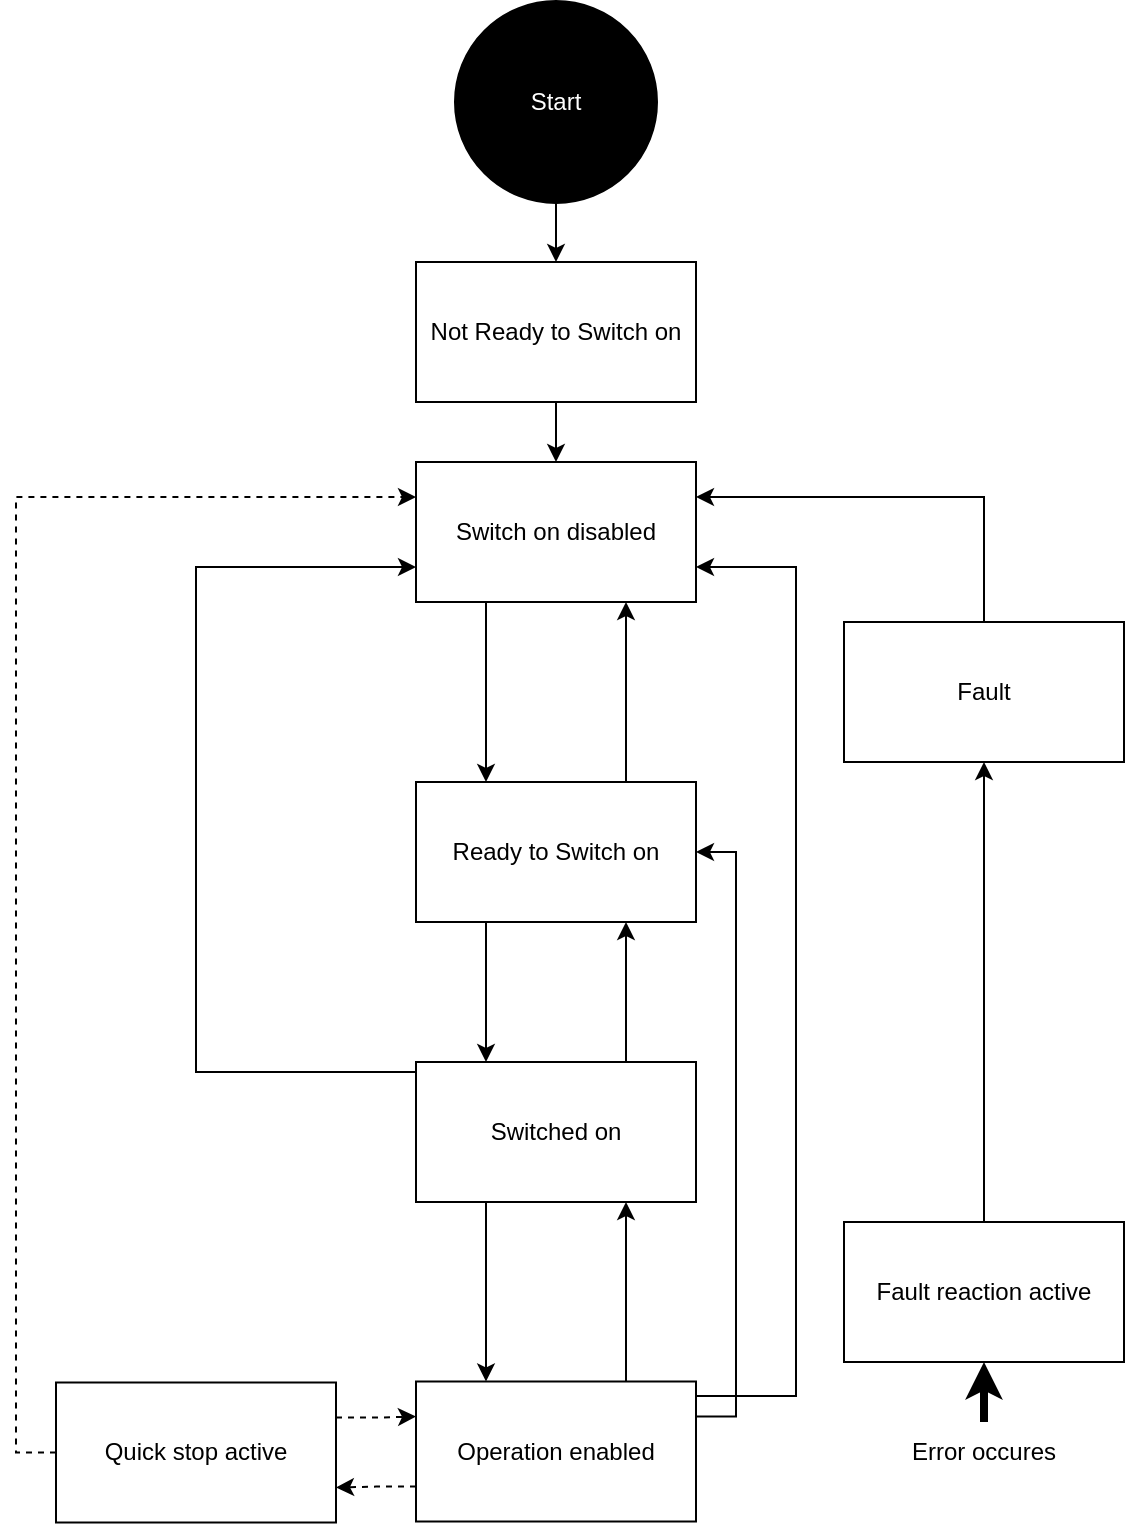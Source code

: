 <mxfile version="20.5.3" type="github"><diagram id="FQeliGEMJfwoeqqBBFam" name="페이지-1"><mxGraphModel dx="611" dy="736" grid="1" gridSize="10" guides="1" tooltips="1" connect="1" arrows="1" fold="1" page="1" pageScale="1" pageWidth="827" pageHeight="1169" math="0" shadow="0"><root><mxCell id="0"/><mxCell id="1" parent="0"/><mxCell id="rjUT9uJU2P-9J40SehhA-22" style="edgeStyle=orthogonalEdgeStyle;rounded=0;orthogonalLoop=1;jettySize=auto;html=1;exitX=0.5;exitY=1;exitDx=0;exitDy=0;exitPerimeter=0;entryX=0.5;entryY=0;entryDx=0;entryDy=0;" edge="1" parent="1" source="rjUT9uJU2P-9J40SehhA-1" target="rjUT9uJU2P-9J40SehhA-2"><mxGeometry relative="1" as="geometry"/></mxCell><mxCell id="rjUT9uJU2P-9J40SehhA-1" value="Start" style="strokeWidth=2;html=1;shape=mxgraph.flowchart.start_2;whiteSpace=wrap;fillColor=#000000;fontColor=#FFFFFF;" vertex="1" parent="1"><mxGeometry x="280" y="50" width="100" height="100" as="geometry"/></mxCell><mxCell id="rjUT9uJU2P-9J40SehhA-23" style="edgeStyle=orthogonalEdgeStyle;rounded=0;orthogonalLoop=1;jettySize=auto;html=1;exitX=0.5;exitY=1;exitDx=0;exitDy=0;entryX=0.5;entryY=0;entryDx=0;entryDy=0;" edge="1" parent="1" source="rjUT9uJU2P-9J40SehhA-2" target="rjUT9uJU2P-9J40SehhA-4"><mxGeometry relative="1" as="geometry"/></mxCell><mxCell id="rjUT9uJU2P-9J40SehhA-2" value="Not Ready to Switch on" style="rounded=0;whiteSpace=wrap;html=1;aspect=fixed;" vertex="1" parent="1"><mxGeometry x="260" y="180" width="140" height="70" as="geometry"/></mxCell><mxCell id="rjUT9uJU2P-9J40SehhA-15" style="edgeStyle=orthogonalEdgeStyle;rounded=0;orthogonalLoop=1;jettySize=auto;html=1;exitX=0.25;exitY=1;exitDx=0;exitDy=0;entryX=0.25;entryY=0;entryDx=0;entryDy=0;" edge="1" parent="1" source="rjUT9uJU2P-9J40SehhA-4" target="rjUT9uJU2P-9J40SehhA-6"><mxGeometry relative="1" as="geometry"/></mxCell><mxCell id="rjUT9uJU2P-9J40SehhA-4" value="Switch on disabled" style="rounded=0;whiteSpace=wrap;html=1;aspect=fixed;" vertex="1" parent="1"><mxGeometry x="260" y="280" width="140" height="70" as="geometry"/></mxCell><mxCell id="rjUT9uJU2P-9J40SehhA-16" style="edgeStyle=orthogonalEdgeStyle;rounded=0;orthogonalLoop=1;jettySize=auto;html=1;exitX=0.25;exitY=1;exitDx=0;exitDy=0;entryX=0.25;entryY=0;entryDx=0;entryDy=0;" edge="1" parent="1" source="rjUT9uJU2P-9J40SehhA-6" target="rjUT9uJU2P-9J40SehhA-7"><mxGeometry relative="1" as="geometry"/></mxCell><mxCell id="rjUT9uJU2P-9J40SehhA-20" style="edgeStyle=orthogonalEdgeStyle;rounded=0;orthogonalLoop=1;jettySize=auto;html=1;exitX=0.75;exitY=0;exitDx=0;exitDy=0;entryX=0.75;entryY=1;entryDx=0;entryDy=0;" edge="1" parent="1" source="rjUT9uJU2P-9J40SehhA-6" target="rjUT9uJU2P-9J40SehhA-4"><mxGeometry relative="1" as="geometry"/></mxCell><mxCell id="rjUT9uJU2P-9J40SehhA-6" value="Ready to Switch on" style="rounded=0;whiteSpace=wrap;html=1;aspect=fixed;" vertex="1" parent="1"><mxGeometry x="260" y="440" width="140" height="70" as="geometry"/></mxCell><mxCell id="rjUT9uJU2P-9J40SehhA-17" style="edgeStyle=orthogonalEdgeStyle;rounded=0;orthogonalLoop=1;jettySize=auto;html=1;exitX=0.25;exitY=1;exitDx=0;exitDy=0;entryX=0.25;entryY=0;entryDx=0;entryDy=0;" edge="1" parent="1" source="rjUT9uJU2P-9J40SehhA-7" target="rjUT9uJU2P-9J40SehhA-8"><mxGeometry relative="1" as="geometry"/></mxCell><mxCell id="rjUT9uJU2P-9J40SehhA-19" style="edgeStyle=orthogonalEdgeStyle;rounded=0;orthogonalLoop=1;jettySize=auto;html=1;exitX=0.75;exitY=0;exitDx=0;exitDy=0;entryX=0.75;entryY=1;entryDx=0;entryDy=0;" edge="1" parent="1" source="rjUT9uJU2P-9J40SehhA-7" target="rjUT9uJU2P-9J40SehhA-6"><mxGeometry relative="1" as="geometry"/></mxCell><mxCell id="rjUT9uJU2P-9J40SehhA-28" style="edgeStyle=orthogonalEdgeStyle;rounded=0;orthogonalLoop=1;jettySize=auto;html=1;exitX=0;exitY=0.5;exitDx=0;exitDy=0;entryX=0;entryY=0.75;entryDx=0;entryDy=0;" edge="1" parent="1" source="rjUT9uJU2P-9J40SehhA-7" target="rjUT9uJU2P-9J40SehhA-4"><mxGeometry relative="1" as="geometry"><Array as="points"><mxPoint x="150" y="585"/><mxPoint x="150" y="332"/></Array></mxGeometry></mxCell><mxCell id="rjUT9uJU2P-9J40SehhA-7" value="Switched on" style="rounded=0;whiteSpace=wrap;html=1;aspect=fixed;" vertex="1" parent="1"><mxGeometry x="260" y="580" width="140" height="70" as="geometry"/></mxCell><mxCell id="rjUT9uJU2P-9J40SehhA-18" style="edgeStyle=orthogonalEdgeStyle;rounded=0;orthogonalLoop=1;jettySize=auto;html=1;exitX=0.75;exitY=0;exitDx=0;exitDy=0;entryX=0.75;entryY=1;entryDx=0;entryDy=0;" edge="1" parent="1" source="rjUT9uJU2P-9J40SehhA-8" target="rjUT9uJU2P-9J40SehhA-7"><mxGeometry relative="1" as="geometry"/></mxCell><mxCell id="rjUT9uJU2P-9J40SehhA-29" style="edgeStyle=orthogonalEdgeStyle;rounded=0;orthogonalLoop=1;jettySize=auto;html=1;exitX=1;exitY=0.25;exitDx=0;exitDy=0;entryX=1;entryY=0.5;entryDx=0;entryDy=0;" edge="1" parent="1" source="rjUT9uJU2P-9J40SehhA-8" target="rjUT9uJU2P-9J40SehhA-6"><mxGeometry relative="1" as="geometry"/></mxCell><mxCell id="rjUT9uJU2P-9J40SehhA-30" style="edgeStyle=orthogonalEdgeStyle;rounded=0;orthogonalLoop=1;jettySize=auto;html=1;exitX=1;exitY=0.75;exitDx=0;exitDy=0;entryX=1;entryY=0.75;entryDx=0;entryDy=0;" edge="1" parent="1" source="rjUT9uJU2P-9J40SehhA-8" target="rjUT9uJU2P-9J40SehhA-4"><mxGeometry relative="1" as="geometry"><Array as="points"><mxPoint x="450" y="747"/><mxPoint x="450" y="332"/></Array></mxGeometry></mxCell><mxCell id="rjUT9uJU2P-9J40SehhA-32" style="edgeStyle=orthogonalEdgeStyle;rounded=0;orthogonalLoop=1;jettySize=auto;html=1;exitX=0;exitY=0.75;exitDx=0;exitDy=0;entryX=1;entryY=0.75;entryDx=0;entryDy=0;dashed=1;" edge="1" parent="1" source="rjUT9uJU2P-9J40SehhA-8" target="rjUT9uJU2P-9J40SehhA-11"><mxGeometry relative="1" as="geometry"/></mxCell><mxCell id="rjUT9uJU2P-9J40SehhA-8" value="Operation enabled" style="rounded=0;whiteSpace=wrap;html=1;aspect=fixed;" vertex="1" parent="1"><mxGeometry x="260" y="739.75" width="140" height="70" as="geometry"/></mxCell><mxCell id="rjUT9uJU2P-9J40SehhA-26" style="edgeStyle=orthogonalEdgeStyle;rounded=0;orthogonalLoop=1;jettySize=auto;html=1;exitX=0.5;exitY=0;exitDx=0;exitDy=0;entryX=1;entryY=0.25;entryDx=0;entryDy=0;" edge="1" parent="1" source="rjUT9uJU2P-9J40SehhA-9" target="rjUT9uJU2P-9J40SehhA-4"><mxGeometry relative="1" as="geometry"/></mxCell><mxCell id="rjUT9uJU2P-9J40SehhA-9" value="Fault" style="rounded=0;whiteSpace=wrap;html=1;aspect=fixed;" vertex="1" parent="1"><mxGeometry x="474" y="360" width="140" height="70" as="geometry"/></mxCell><mxCell id="rjUT9uJU2P-9J40SehhA-27" style="edgeStyle=orthogonalEdgeStyle;rounded=0;orthogonalLoop=1;jettySize=auto;html=1;exitX=0.5;exitY=0;exitDx=0;exitDy=0;" edge="1" parent="1" source="rjUT9uJU2P-9J40SehhA-10" target="rjUT9uJU2P-9J40SehhA-9"><mxGeometry relative="1" as="geometry"/></mxCell><mxCell id="rjUT9uJU2P-9J40SehhA-10" value="Fault reaction active" style="rounded=0;whiteSpace=wrap;html=1;aspect=fixed;" vertex="1" parent="1"><mxGeometry x="474" y="660" width="140" height="70" as="geometry"/></mxCell><mxCell id="rjUT9uJU2P-9J40SehhA-31" style="edgeStyle=orthogonalEdgeStyle;rounded=0;orthogonalLoop=1;jettySize=auto;html=1;exitX=1;exitY=0.25;exitDx=0;exitDy=0;entryX=0;entryY=0.25;entryDx=0;entryDy=0;dashed=1;" edge="1" parent="1" source="rjUT9uJU2P-9J40SehhA-11" target="rjUT9uJU2P-9J40SehhA-8"><mxGeometry relative="1" as="geometry"/></mxCell><mxCell id="rjUT9uJU2P-9J40SehhA-33" style="edgeStyle=orthogonalEdgeStyle;rounded=0;orthogonalLoop=1;jettySize=auto;html=1;exitX=0;exitY=0.5;exitDx=0;exitDy=0;entryX=0;entryY=0.25;entryDx=0;entryDy=0;dashed=1;" edge="1" parent="1" source="rjUT9uJU2P-9J40SehhA-11" target="rjUT9uJU2P-9J40SehhA-4"><mxGeometry relative="1" as="geometry"/></mxCell><mxCell id="rjUT9uJU2P-9J40SehhA-11" value="Quick stop active" style="rounded=0;whiteSpace=wrap;html=1;aspect=fixed;" vertex="1" parent="1"><mxGeometry x="80" y="740.25" width="140" height="70" as="geometry"/></mxCell><mxCell id="rjUT9uJU2P-9J40SehhA-35" style="edgeStyle=orthogonalEdgeStyle;rounded=0;orthogonalLoop=1;jettySize=auto;html=1;exitX=0.5;exitY=0;exitDx=0;exitDy=0;entryX=0.5;entryY=1;entryDx=0;entryDy=0;strokeWidth=4;" edge="1" parent="1" source="rjUT9uJU2P-9J40SehhA-34" target="rjUT9uJU2P-9J40SehhA-10"><mxGeometry relative="1" as="geometry"/></mxCell><mxCell id="rjUT9uJU2P-9J40SehhA-34" value="Error occures" style="text;html=1;strokeColor=none;fillColor=none;align=center;verticalAlign=middle;whiteSpace=wrap;rounded=0;" vertex="1" parent="1"><mxGeometry x="484" y="760" width="120" height="30" as="geometry"/></mxCell></root></mxGraphModel></diagram></mxfile>